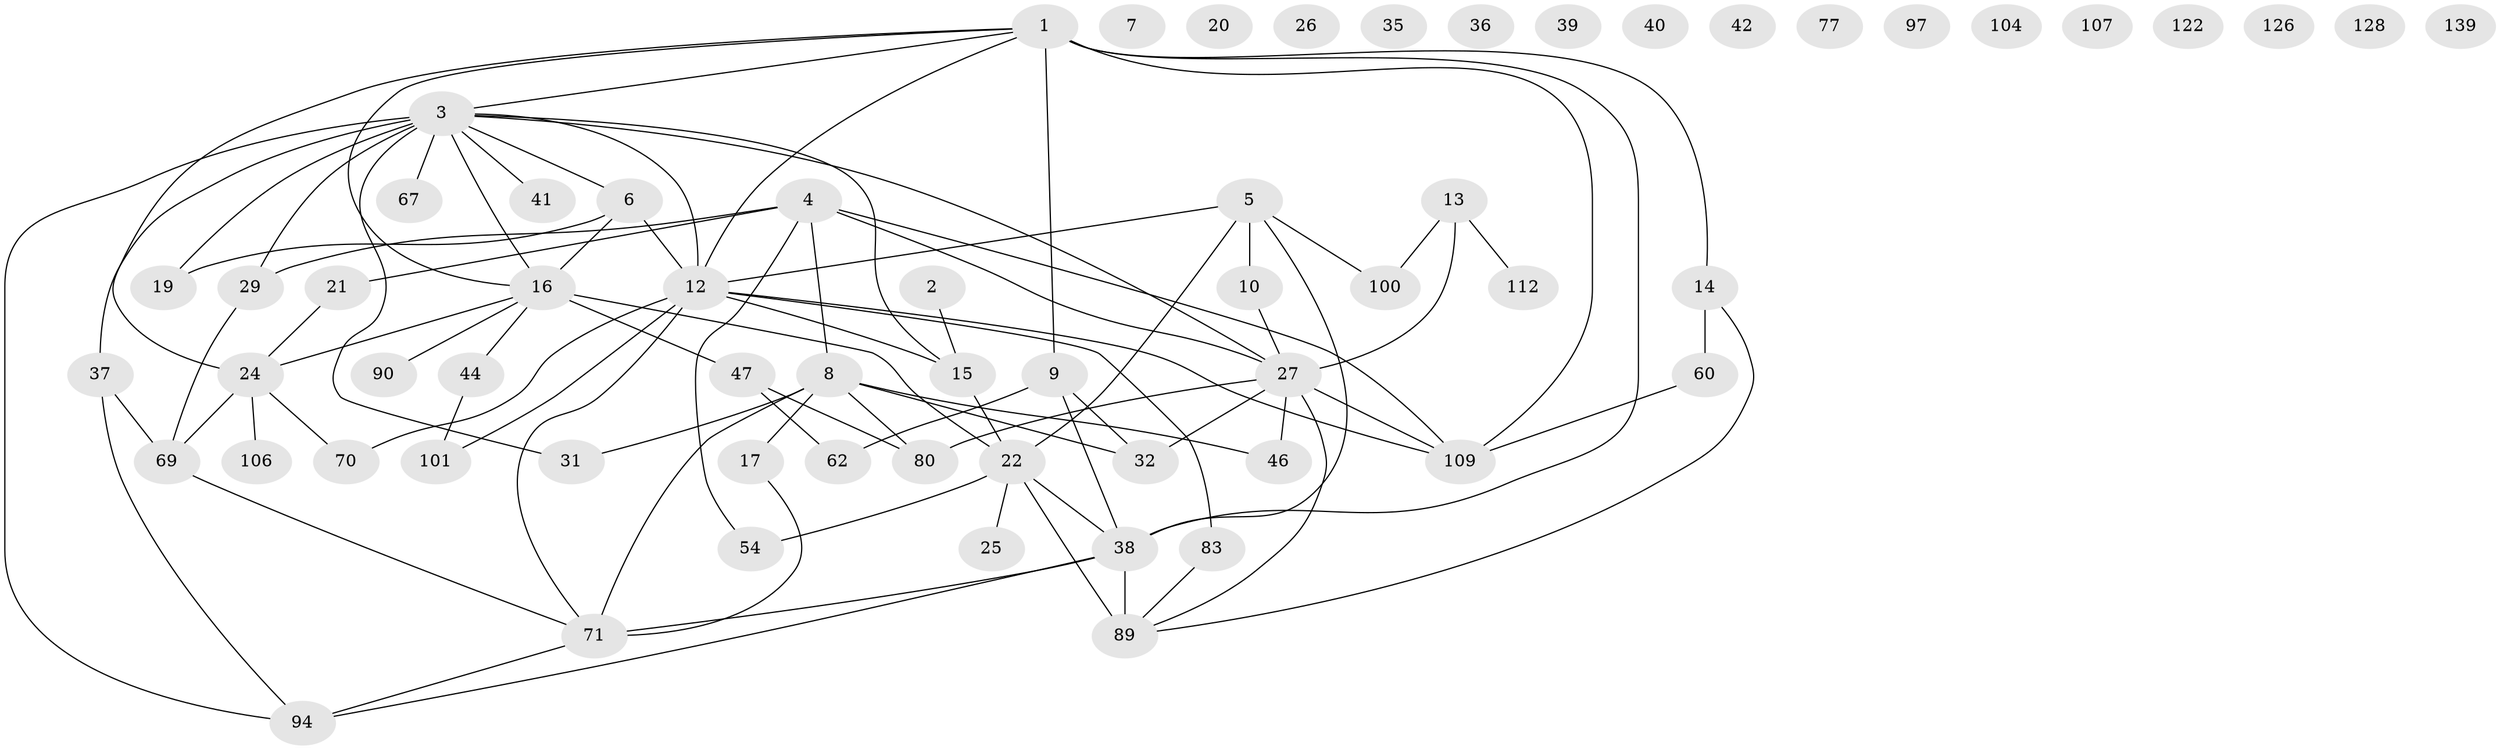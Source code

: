// original degree distribution, {5: 0.08571428571428572, 1: 0.1357142857142857, 4: 0.12857142857142856, 3: 0.22142857142857142, 0: 0.10714285714285714, 2: 0.2857142857142857, 6: 0.014285714285714285, 8: 0.007142857142857143, 7: 0.014285714285714285}
// Generated by graph-tools (version 1.1) at 2025/16/03/04/25 18:16:30]
// undirected, 63 vertices, 89 edges
graph export_dot {
graph [start="1"]
  node [color=gray90,style=filled];
  1 [super="+129+58"];
  2;
  3 [super="+113+98+108+53"];
  4 [super="+59+11+33"];
  5 [super="+61"];
  6 [super="+75"];
  7;
  8 [super="+48+78+51"];
  9 [super="+56+121"];
  10;
  12 [super="+72+55+28+23"];
  13 [super="+92"];
  14 [super="+50"];
  15 [super="+34+18"];
  16 [super="+57+52"];
  17 [super="+30"];
  19;
  20 [super="+140"];
  21;
  22 [super="+114+49"];
  24 [super="+105+79"];
  25;
  26;
  27 [super="+103+43+68"];
  29 [super="+93+45"];
  31 [super="+133+86+111"];
  32 [super="+85+82"];
  35;
  36;
  37 [super="+63+65"];
  38 [super="+88+118"];
  39;
  40;
  41;
  42;
  44 [super="+132"];
  46;
  47 [super="+64+116"];
  54 [super="+66"];
  60;
  62;
  67;
  69 [super="+74"];
  70 [super="+99"];
  71 [super="+110"];
  77;
  80;
  83;
  89 [super="+102"];
  90;
  94;
  97;
  100;
  101;
  104;
  106;
  107;
  109 [super="+119"];
  112;
  122;
  126;
  128;
  139;
  1 -- 3;
  1 -- 109;
  1 -- 38 [weight=2];
  1 -- 24;
  1 -- 12;
  1 -- 14;
  1 -- 9;
  1 -- 16;
  2 -- 15;
  3 -- 41;
  3 -- 19 [weight=2];
  3 -- 94;
  3 -- 31;
  3 -- 12 [weight=2];
  3 -- 6;
  3 -- 67;
  3 -- 15;
  3 -- 29 [weight=2];
  3 -- 16;
  3 -- 27;
  3 -- 37;
  4 -- 109;
  4 -- 54;
  4 -- 8;
  4 -- 27;
  4 -- 29;
  4 -- 21;
  5 -- 38;
  5 -- 22;
  5 -- 100;
  5 -- 10;
  5 -- 12;
  6 -- 19;
  6 -- 12;
  6 -- 16;
  8 -- 32 [weight=2];
  8 -- 17 [weight=2];
  8 -- 80;
  8 -- 46;
  8 -- 31;
  8 -- 71;
  9 -- 62;
  9 -- 38;
  9 -- 32;
  10 -- 27;
  12 -- 70;
  12 -- 71;
  12 -- 15 [weight=2];
  12 -- 83;
  12 -- 101;
  12 -- 109;
  13 -- 112;
  13 -- 100;
  13 -- 27;
  14 -- 60;
  14 -- 89;
  15 -- 22;
  16 -- 22;
  16 -- 44;
  16 -- 47 [weight=3];
  16 -- 24;
  16 -- 90;
  17 -- 71;
  21 -- 24;
  22 -- 38;
  22 -- 54;
  22 -- 25;
  22 -- 89 [weight=2];
  24 -- 106;
  24 -- 69;
  24 -- 70;
  27 -- 109;
  27 -- 80;
  27 -- 46;
  27 -- 89;
  27 -- 32;
  29 -- 69;
  37 -- 69;
  37 -- 94;
  38 -- 89 [weight=2];
  38 -- 94;
  38 -- 71;
  44 -- 101;
  47 -- 80;
  47 -- 62;
  60 -- 109;
  69 -- 71;
  71 -- 94;
  83 -- 89;
}
